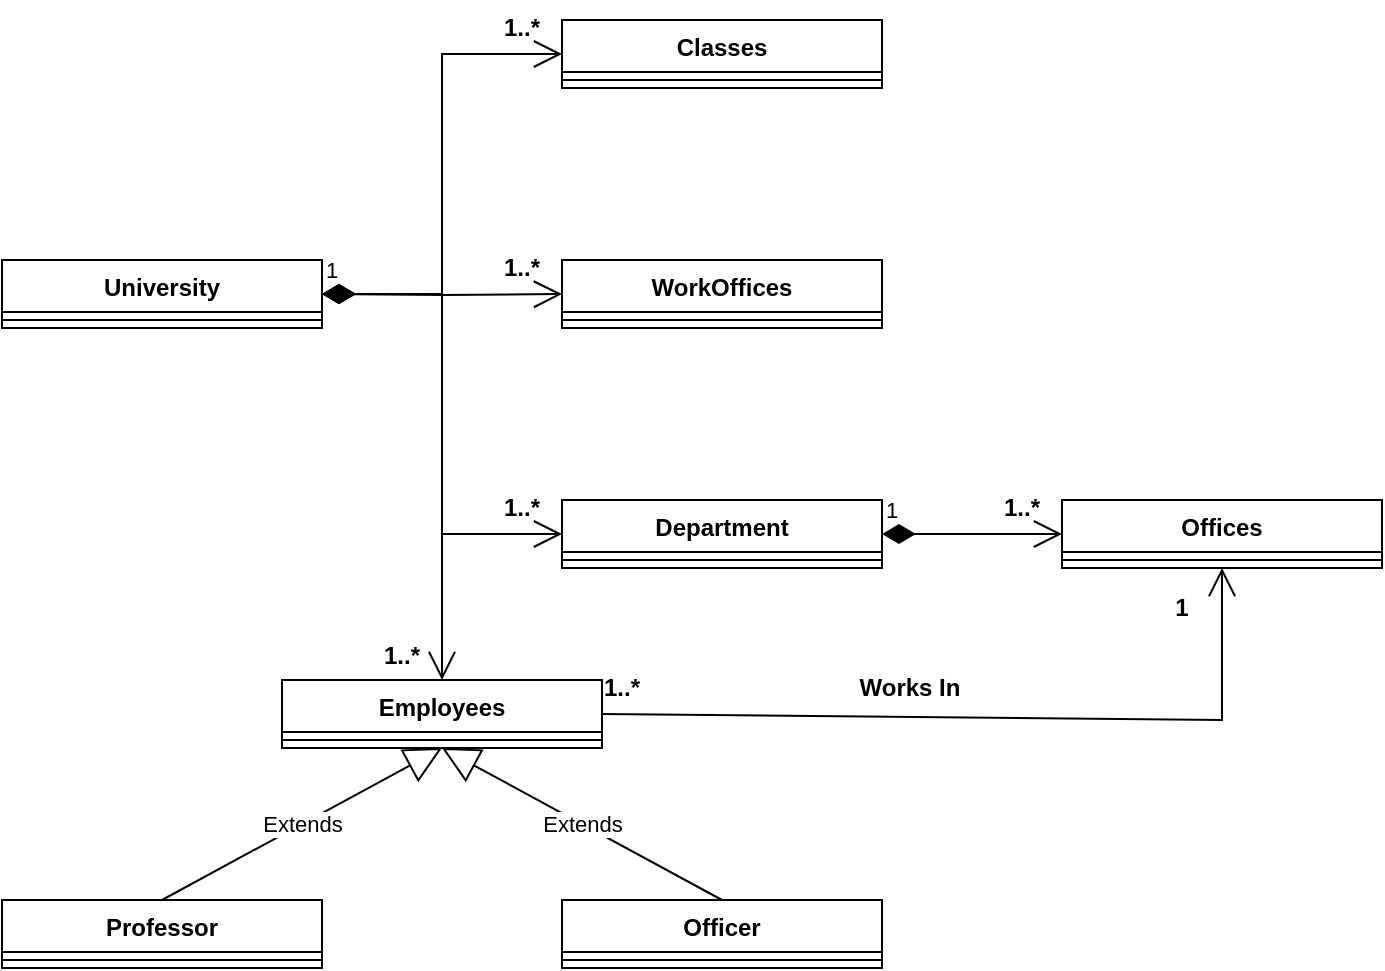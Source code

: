 <mxfile version="20.3.7" type="device"><diagram id="C5RBs43oDa-KdzZeNtuy" name="Page-1"><mxGraphModel dx="827" dy="452" grid="1" gridSize="10" guides="1" tooltips="1" connect="1" arrows="1" fold="1" page="1" pageScale="1" pageWidth="827" pageHeight="1169" math="0" shadow="0"><root><mxCell id="WIyWlLk6GJQsqaUBKTNV-0"/><mxCell id="WIyWlLk6GJQsqaUBKTNV-1" parent="WIyWlLk6GJQsqaUBKTNV-0"/><mxCell id="KK_-53znQU4R43wbDwjq-2" value="University" style="swimlane;fontStyle=1;align=center;verticalAlign=top;childLayout=stackLayout;horizontal=1;startSize=26;horizontalStack=0;resizeParent=1;resizeParentMax=0;resizeLast=0;collapsible=1;marginBottom=0;" vertex="1" parent="WIyWlLk6GJQsqaUBKTNV-1"><mxGeometry y="160" width="160" height="34" as="geometry"/></mxCell><mxCell id="KK_-53znQU4R43wbDwjq-4" value="" style="line;strokeWidth=1;fillColor=none;align=left;verticalAlign=middle;spacingTop=-1;spacingLeft=3;spacingRight=3;rotatable=0;labelPosition=right;points=[];portConstraint=eastwest;strokeColor=inherit;" vertex="1" parent="KK_-53znQU4R43wbDwjq-2"><mxGeometry y="26" width="160" height="8" as="geometry"/></mxCell><mxCell id="KK_-53znQU4R43wbDwjq-6" value="Classes" style="swimlane;fontStyle=1;align=center;verticalAlign=top;childLayout=stackLayout;horizontal=1;startSize=26;horizontalStack=0;resizeParent=1;resizeParentMax=0;resizeLast=0;collapsible=1;marginBottom=0;" vertex="1" parent="WIyWlLk6GJQsqaUBKTNV-1"><mxGeometry x="280" y="40" width="160" height="34" as="geometry"/></mxCell><mxCell id="KK_-53znQU4R43wbDwjq-8" value="" style="line;strokeWidth=1;fillColor=none;align=left;verticalAlign=middle;spacingTop=-1;spacingLeft=3;spacingRight=3;rotatable=0;labelPosition=right;points=[];portConstraint=eastwest;strokeColor=inherit;" vertex="1" parent="KK_-53znQU4R43wbDwjq-6"><mxGeometry y="26" width="160" height="8" as="geometry"/></mxCell><mxCell id="KK_-53znQU4R43wbDwjq-10" value="WorkOffices" style="swimlane;fontStyle=1;align=center;verticalAlign=top;childLayout=stackLayout;horizontal=1;startSize=26;horizontalStack=0;resizeParent=1;resizeParentMax=0;resizeLast=0;collapsible=1;marginBottom=0;" vertex="1" parent="WIyWlLk6GJQsqaUBKTNV-1"><mxGeometry x="280" y="160" width="160" height="34" as="geometry"/></mxCell><mxCell id="KK_-53znQU4R43wbDwjq-12" value="" style="line;strokeWidth=1;fillColor=none;align=left;verticalAlign=middle;spacingTop=-1;spacingLeft=3;spacingRight=3;rotatable=0;labelPosition=right;points=[];portConstraint=eastwest;strokeColor=inherit;" vertex="1" parent="KK_-53znQU4R43wbDwjq-10"><mxGeometry y="26" width="160" height="8" as="geometry"/></mxCell><mxCell id="KK_-53znQU4R43wbDwjq-14" value="Department" style="swimlane;fontStyle=1;align=center;verticalAlign=top;childLayout=stackLayout;horizontal=1;startSize=26;horizontalStack=0;resizeParent=1;resizeParentMax=0;resizeLast=0;collapsible=1;marginBottom=0;" vertex="1" parent="WIyWlLk6GJQsqaUBKTNV-1"><mxGeometry x="280" y="280" width="160" height="34" as="geometry"/></mxCell><mxCell id="KK_-53znQU4R43wbDwjq-16" value="" style="line;strokeWidth=1;fillColor=none;align=left;verticalAlign=middle;spacingTop=-1;spacingLeft=3;spacingRight=3;rotatable=0;labelPosition=right;points=[];portConstraint=eastwest;strokeColor=inherit;" vertex="1" parent="KK_-53znQU4R43wbDwjq-14"><mxGeometry y="26" width="160" height="8" as="geometry"/></mxCell><mxCell id="KK_-53znQU4R43wbDwjq-18" value="1" style="endArrow=open;html=1;endSize=12;startArrow=diamondThin;startSize=14;startFill=1;edgeStyle=orthogonalEdgeStyle;align=left;verticalAlign=bottom;rounded=0;exitX=1;exitY=0.5;exitDx=0;exitDy=0;entryX=0;entryY=0.5;entryDx=0;entryDy=0;" edge="1" parent="WIyWlLk6GJQsqaUBKTNV-1" source="KK_-53znQU4R43wbDwjq-2" target="KK_-53znQU4R43wbDwjq-14"><mxGeometry x="-1" y="3" relative="1" as="geometry"><mxPoint x="70" y="240" as="sourcePoint"/><mxPoint x="240" y="310" as="targetPoint"/></mxGeometry></mxCell><mxCell id="KK_-53znQU4R43wbDwjq-19" value="1" style="endArrow=open;html=1;endSize=12;startArrow=diamondThin;startSize=14;startFill=1;edgeStyle=orthogonalEdgeStyle;align=left;verticalAlign=bottom;rounded=0;entryX=0;entryY=0.5;entryDx=0;entryDy=0;" edge="1" parent="WIyWlLk6GJQsqaUBKTNV-1" target="KK_-53znQU4R43wbDwjq-10"><mxGeometry x="-1" y="3" relative="1" as="geometry"><mxPoint x="160" y="177" as="sourcePoint"/><mxPoint x="280" y="100" as="targetPoint"/></mxGeometry></mxCell><mxCell id="KK_-53znQU4R43wbDwjq-20" value="1" style="endArrow=open;html=1;endSize=12;startArrow=diamondThin;startSize=14;startFill=1;edgeStyle=orthogonalEdgeStyle;align=left;verticalAlign=bottom;rounded=0;entryX=0;entryY=0.5;entryDx=0;entryDy=0;exitX=1;exitY=0.5;exitDx=0;exitDy=0;" edge="1" parent="WIyWlLk6GJQsqaUBKTNV-1" source="KK_-53znQU4R43wbDwjq-2" target="KK_-53znQU4R43wbDwjq-6"><mxGeometry x="-1" y="3" relative="1" as="geometry"><mxPoint x="100" y="80" as="sourcePoint"/><mxPoint x="260" y="80" as="targetPoint"/></mxGeometry></mxCell><mxCell id="KK_-53znQU4R43wbDwjq-21" value="Offices&#10;" style="swimlane;fontStyle=1;align=center;verticalAlign=top;childLayout=stackLayout;horizontal=1;startSize=26;horizontalStack=0;resizeParent=1;resizeParentMax=0;resizeLast=0;collapsible=1;marginBottom=0;" vertex="1" parent="WIyWlLk6GJQsqaUBKTNV-1"><mxGeometry x="530" y="280" width="160" height="34" as="geometry"/></mxCell><mxCell id="KK_-53znQU4R43wbDwjq-23" value="" style="line;strokeWidth=1;fillColor=none;align=left;verticalAlign=middle;spacingTop=-1;spacingLeft=3;spacingRight=3;rotatable=0;labelPosition=right;points=[];portConstraint=eastwest;strokeColor=inherit;" vertex="1" parent="KK_-53znQU4R43wbDwjq-21"><mxGeometry y="26" width="160" height="8" as="geometry"/></mxCell><mxCell id="KK_-53znQU4R43wbDwjq-25" value="1" style="endArrow=open;html=1;endSize=12;startArrow=diamondThin;startSize=14;startFill=1;edgeStyle=orthogonalEdgeStyle;align=left;verticalAlign=bottom;rounded=0;entryX=0;entryY=0.5;entryDx=0;entryDy=0;exitX=1;exitY=0.5;exitDx=0;exitDy=0;" edge="1" parent="WIyWlLk6GJQsqaUBKTNV-1" source="KK_-53znQU4R43wbDwjq-14" target="KK_-53znQU4R43wbDwjq-21"><mxGeometry x="-1" y="3" relative="1" as="geometry"><mxPoint x="430" y="350" as="sourcePoint"/><mxPoint x="590" y="350" as="targetPoint"/></mxGeometry></mxCell><mxCell id="KK_-53znQU4R43wbDwjq-26" value="Employees" style="swimlane;fontStyle=1;align=center;verticalAlign=top;childLayout=stackLayout;horizontal=1;startSize=26;horizontalStack=0;resizeParent=1;resizeParentMax=0;resizeLast=0;collapsible=1;marginBottom=0;" vertex="1" parent="WIyWlLk6GJQsqaUBKTNV-1"><mxGeometry x="140" y="370" width="160" height="34" as="geometry"/></mxCell><mxCell id="KK_-53znQU4R43wbDwjq-28" value="" style="line;strokeWidth=1;fillColor=none;align=left;verticalAlign=middle;spacingTop=-1;spacingLeft=3;spacingRight=3;rotatable=0;labelPosition=right;points=[];portConstraint=eastwest;strokeColor=inherit;" vertex="1" parent="KK_-53znQU4R43wbDwjq-26"><mxGeometry y="26" width="160" height="8" as="geometry"/></mxCell><mxCell id="KK_-53znQU4R43wbDwjq-31" value="Professor" style="swimlane;fontStyle=1;align=center;verticalAlign=top;childLayout=stackLayout;horizontal=1;startSize=26;horizontalStack=0;resizeParent=1;resizeParentMax=0;resizeLast=0;collapsible=1;marginBottom=0;" vertex="1" parent="WIyWlLk6GJQsqaUBKTNV-1"><mxGeometry y="480" width="160" height="34" as="geometry"/></mxCell><mxCell id="KK_-53znQU4R43wbDwjq-33" value="" style="line;strokeWidth=1;fillColor=none;align=left;verticalAlign=middle;spacingTop=-1;spacingLeft=3;spacingRight=3;rotatable=0;labelPosition=right;points=[];portConstraint=eastwest;strokeColor=inherit;" vertex="1" parent="KK_-53znQU4R43wbDwjq-31"><mxGeometry y="26" width="160" height="8" as="geometry"/></mxCell><mxCell id="KK_-53znQU4R43wbDwjq-35" value="Officer" style="swimlane;fontStyle=1;align=center;verticalAlign=top;childLayout=stackLayout;horizontal=1;startSize=26;horizontalStack=0;resizeParent=1;resizeParentMax=0;resizeLast=0;collapsible=1;marginBottom=0;" vertex="1" parent="WIyWlLk6GJQsqaUBKTNV-1"><mxGeometry x="280" y="480" width="160" height="34" as="geometry"/></mxCell><mxCell id="KK_-53znQU4R43wbDwjq-37" value="" style="line;strokeWidth=1;fillColor=none;align=left;verticalAlign=middle;spacingTop=-1;spacingLeft=3;spacingRight=3;rotatable=0;labelPosition=right;points=[];portConstraint=eastwest;strokeColor=inherit;" vertex="1" parent="KK_-53znQU4R43wbDwjq-35"><mxGeometry y="26" width="160" height="8" as="geometry"/></mxCell><mxCell id="KK_-53znQU4R43wbDwjq-45" value="Extends" style="endArrow=block;endSize=16;endFill=0;html=1;rounded=0;entryX=0.5;entryY=1;entryDx=0;entryDy=0;exitX=0.5;exitY=0;exitDx=0;exitDy=0;" edge="1" parent="WIyWlLk6GJQsqaUBKTNV-1" source="KK_-53znQU4R43wbDwjq-31" target="KK_-53znQU4R43wbDwjq-26"><mxGeometry width="160" relative="1" as="geometry"><mxPoint x="10" y="450" as="sourcePoint"/><mxPoint x="170" y="450" as="targetPoint"/></mxGeometry></mxCell><mxCell id="KK_-53znQU4R43wbDwjq-46" value="Extends" style="endArrow=block;endSize=16;endFill=0;html=1;rounded=0;exitX=0.5;exitY=0;exitDx=0;exitDy=0;entryX=0.5;entryY=1;entryDx=0;entryDy=0;" edge="1" parent="WIyWlLk6GJQsqaUBKTNV-1" source="KK_-53znQU4R43wbDwjq-35" target="KK_-53znQU4R43wbDwjq-26"><mxGeometry width="160" relative="1" as="geometry"><mxPoint x="270" y="430" as="sourcePoint"/><mxPoint x="430" y="430" as="targetPoint"/></mxGeometry></mxCell><mxCell id="KK_-53znQU4R43wbDwjq-51" value="" style="endArrow=open;endFill=1;endSize=12;html=1;rounded=0;exitX=1;exitY=0.5;exitDx=0;exitDy=0;entryX=0.5;entryY=1;entryDx=0;entryDy=0;" edge="1" parent="WIyWlLk6GJQsqaUBKTNV-1" source="KK_-53znQU4R43wbDwjq-26" target="KK_-53znQU4R43wbDwjq-21"><mxGeometry width="160" relative="1" as="geometry"><mxPoint x="350" y="380" as="sourcePoint"/><mxPoint x="510" y="380" as="targetPoint"/><Array as="points"><mxPoint x="610" y="390"/></Array></mxGeometry></mxCell><mxCell id="KK_-53znQU4R43wbDwjq-52" value="Works In" style="text;align=center;fontStyle=1;verticalAlign=middle;spacingLeft=3;spacingRight=3;strokeColor=none;rotatable=0;points=[[0,0.5],[1,0.5]];portConstraint=eastwest;" vertex="1" parent="WIyWlLk6GJQsqaUBKTNV-1"><mxGeometry x="414" y="360" width="80" height="26" as="geometry"/></mxCell><mxCell id="KK_-53znQU4R43wbDwjq-53" value="1..*" style="text;align=center;fontStyle=1;verticalAlign=middle;spacingLeft=3;spacingRight=3;strokeColor=none;rotatable=0;points=[[0,0.5],[1,0.5]];portConstraint=eastwest;" vertex="1" parent="WIyWlLk6GJQsqaUBKTNV-1"><mxGeometry x="220" y="150" width="80" height="26" as="geometry"/></mxCell><mxCell id="KK_-53znQU4R43wbDwjq-54" value="1..*" style="text;align=center;fontStyle=1;verticalAlign=middle;spacingLeft=3;spacingRight=3;strokeColor=none;rotatable=0;points=[[0,0.5],[1,0.5]];portConstraint=eastwest;" vertex="1" parent="WIyWlLk6GJQsqaUBKTNV-1"><mxGeometry x="220" y="30" width="80" height="26" as="geometry"/></mxCell><mxCell id="KK_-53znQU4R43wbDwjq-55" value="1..*" style="text;align=center;fontStyle=1;verticalAlign=middle;spacingLeft=3;spacingRight=3;strokeColor=none;rotatable=0;points=[[0,0.5],[1,0.5]];portConstraint=eastwest;" vertex="1" parent="WIyWlLk6GJQsqaUBKTNV-1"><mxGeometry x="220" y="270" width="80" height="26" as="geometry"/></mxCell><mxCell id="KK_-53znQU4R43wbDwjq-56" value="1..*" style="text;align=center;fontStyle=1;verticalAlign=middle;spacingLeft=3;spacingRight=3;strokeColor=none;rotatable=0;points=[[0,0.5],[1,0.5]];portConstraint=eastwest;" vertex="1" parent="WIyWlLk6GJQsqaUBKTNV-1"><mxGeometry x="160" y="344" width="80" height="26" as="geometry"/></mxCell><mxCell id="KK_-53znQU4R43wbDwjq-57" value="1..*" style="text;align=center;fontStyle=1;verticalAlign=middle;spacingLeft=3;spacingRight=3;strokeColor=none;rotatable=0;points=[[0,0.5],[1,0.5]];portConstraint=eastwest;" vertex="1" parent="WIyWlLk6GJQsqaUBKTNV-1"><mxGeometry x="270" y="360" width="80" height="26" as="geometry"/></mxCell><mxCell id="KK_-53znQU4R43wbDwjq-58" value="1..*" style="text;align=center;fontStyle=1;verticalAlign=middle;spacingLeft=3;spacingRight=3;strokeColor=none;rotatable=0;points=[[0,0.5],[1,0.5]];portConstraint=eastwest;" vertex="1" parent="WIyWlLk6GJQsqaUBKTNV-1"><mxGeometry x="470" y="270" width="80" height="26" as="geometry"/></mxCell><mxCell id="KK_-53znQU4R43wbDwjq-59" value="1" style="text;align=center;fontStyle=1;verticalAlign=middle;spacingLeft=3;spacingRight=3;strokeColor=none;rotatable=0;points=[[0,0.5],[1,0.5]];portConstraint=eastwest;" vertex="1" parent="WIyWlLk6GJQsqaUBKTNV-1"><mxGeometry x="550" y="320" width="80" height="26" as="geometry"/></mxCell><mxCell id="KK_-53znQU4R43wbDwjq-60" value="1" style="endArrow=open;html=1;endSize=12;startArrow=diamondThin;startSize=14;startFill=1;edgeStyle=orthogonalEdgeStyle;align=left;verticalAlign=bottom;rounded=0;exitX=1;exitY=0.5;exitDx=0;exitDy=0;entryX=0.5;entryY=0;entryDx=0;entryDy=0;" edge="1" parent="WIyWlLk6GJQsqaUBKTNV-1" source="KK_-53znQU4R43wbDwjq-2" target="KK_-53znQU4R43wbDwjq-26"><mxGeometry x="-1" y="3" relative="1" as="geometry"><mxPoint x="170" y="214" as="sourcePoint"/><mxPoint x="220" y="320" as="targetPoint"/></mxGeometry></mxCell></root></mxGraphModel></diagram></mxfile>